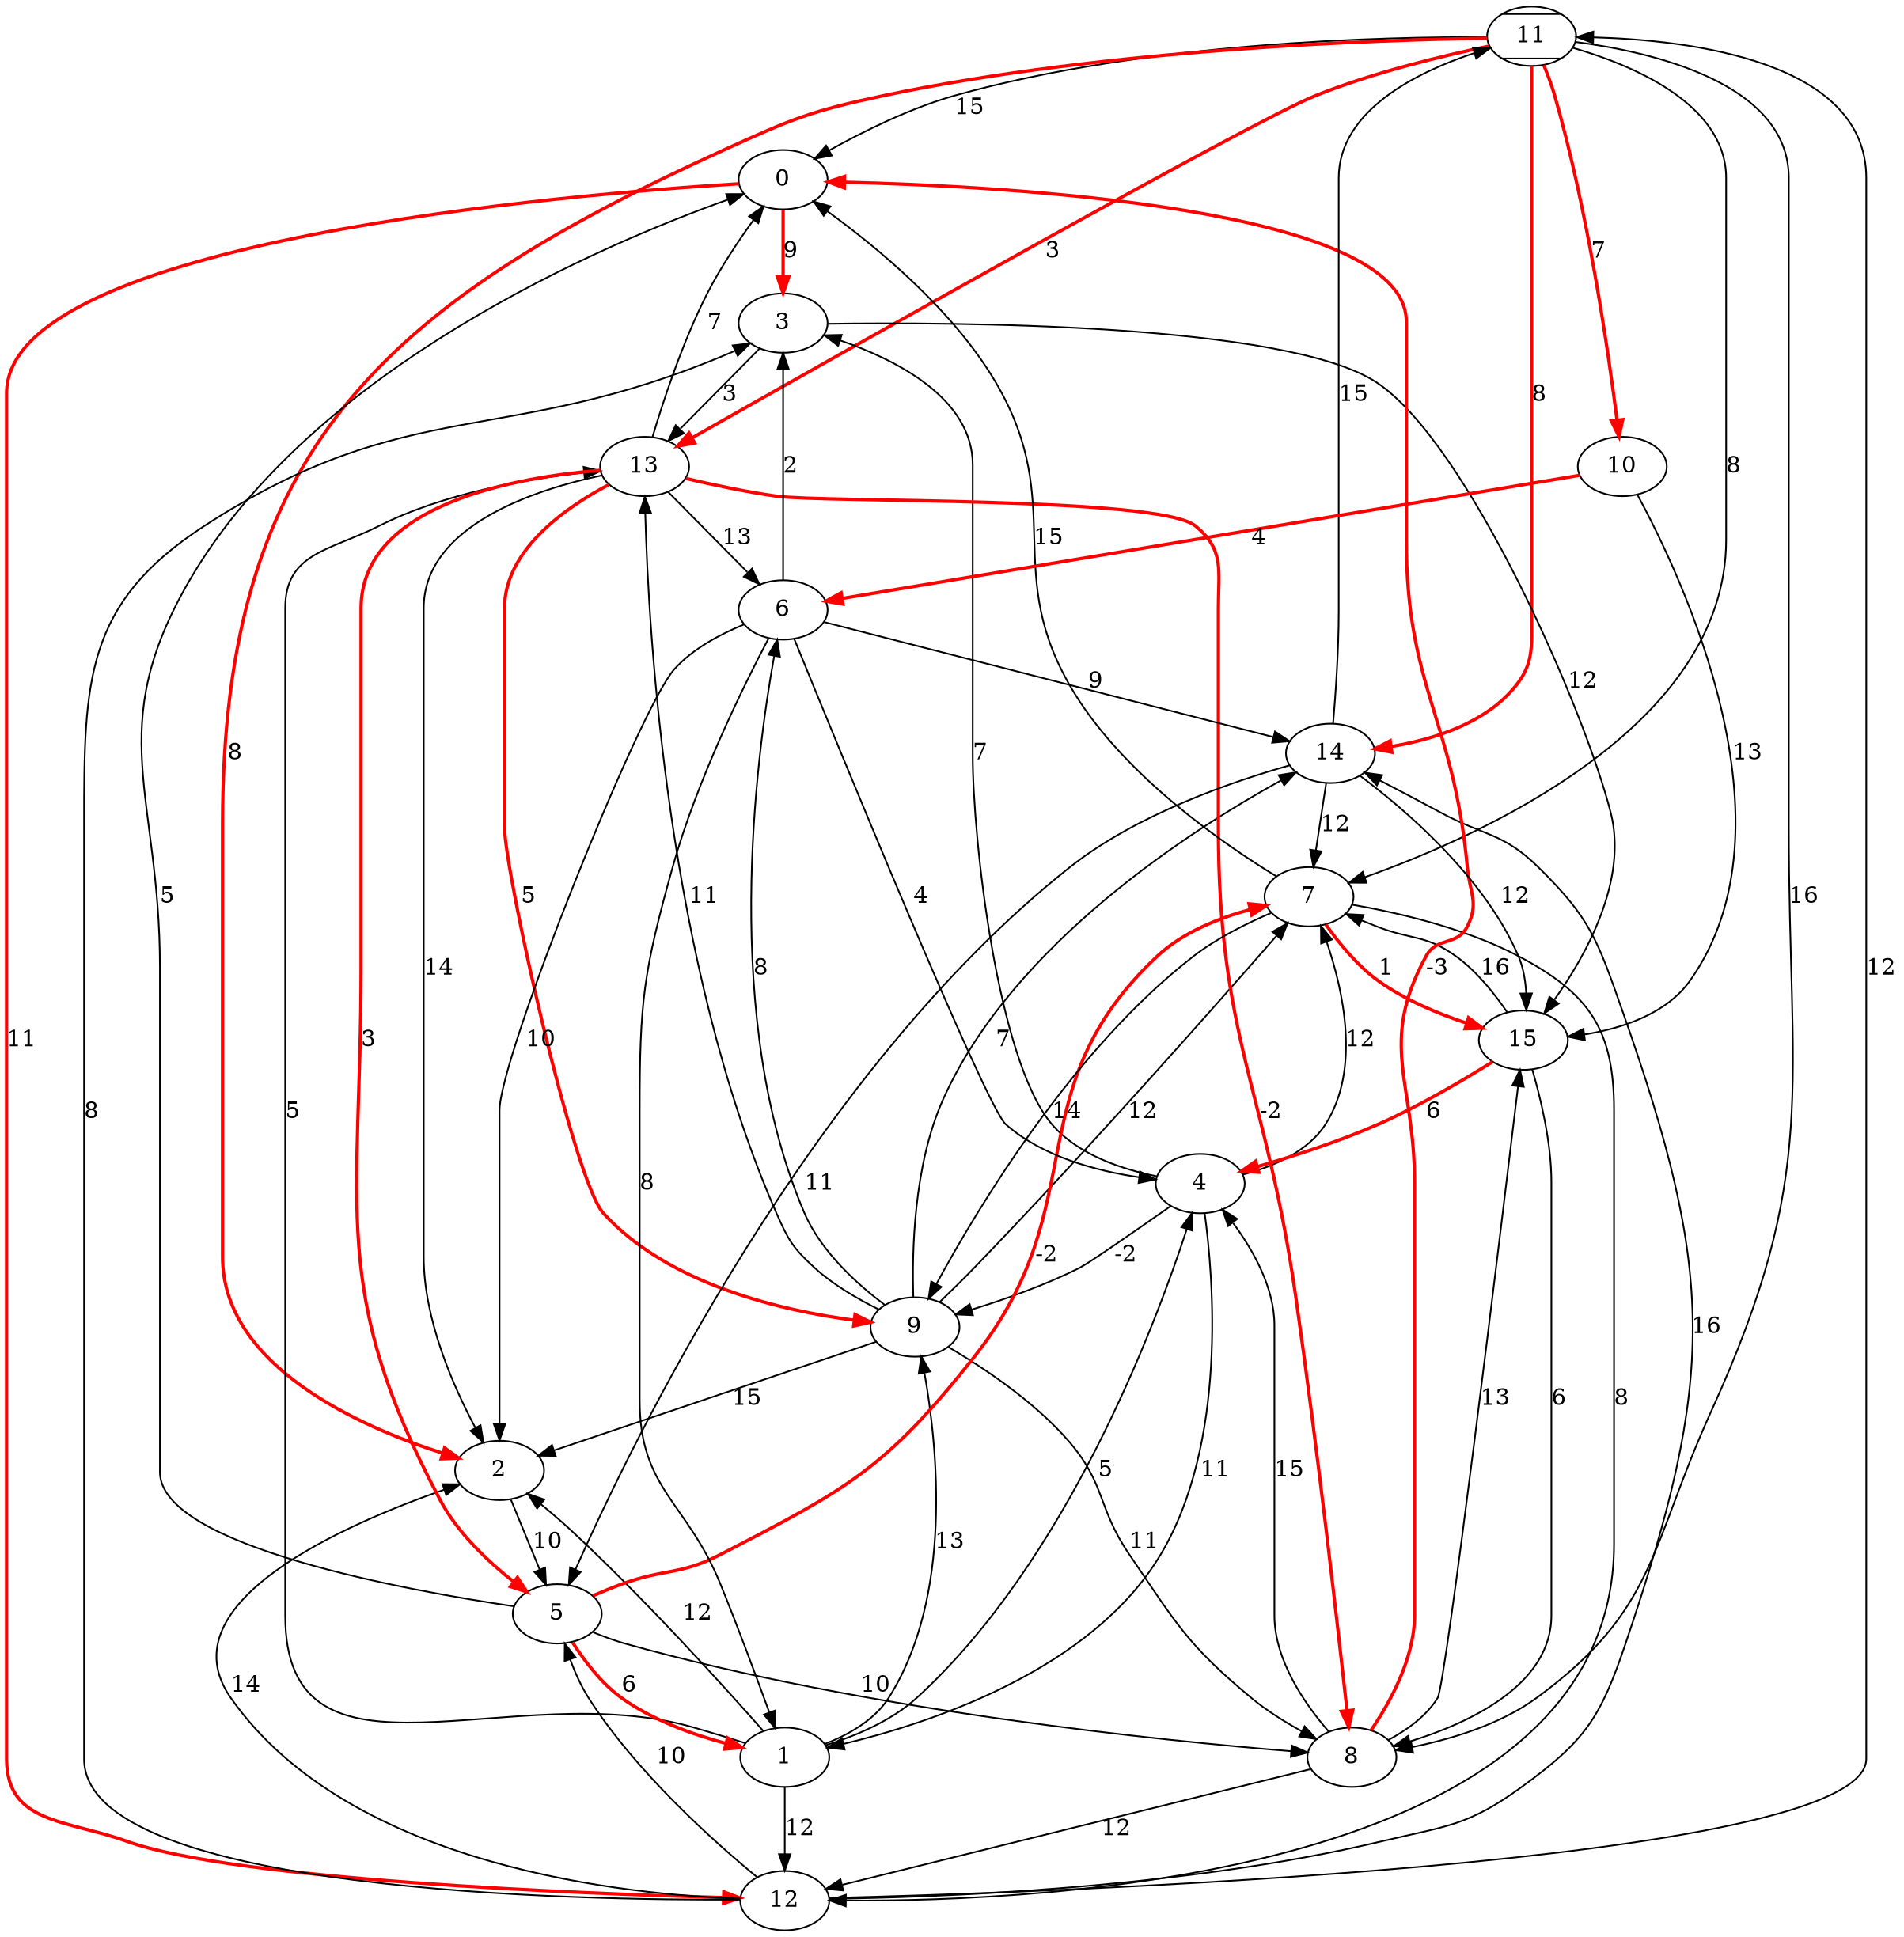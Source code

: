 digraph G {
    11[style = diagonals];
    0 -> 3 [label = 9] [style = bold][color = red];
    0 -> 12 [label = 11] [style = bold][color = red];
    1 -> 2 [label = 12];
    1 -> 4 [label = 5];
    1 -> 9 [label = 13];
    1 -> 12 [label = 12];
    1 -> 13 [label = 5];
    2 -> 5 [label = 10];
    3 -> 13 [label = 3];
    3 -> 15 [label = 12];
    4 -> 1 [label = 11];
    4 -> 3 [label = 7];
    4 -> 7 [label = 12];
    4 -> 9 [label = -2];
    5 -> 0 [label = 5];
    5 -> 1 [label = 6] [style = bold][color = red];
    5 -> 7 [label = -2] [style = bold][color = red];
    5 -> 8 [label = 10];
    6 -> 1 [label = 8];
    6 -> 2 [label = 10];
    6 -> 3 [label = 2];
    6 -> 4 [label = 4];
    6 -> 14 [label = 9];
    7 -> 0 [label = 15];
    7 -> 9 [label = 14];
    7 -> 12 [label = 8];
    7 -> 15 [label = 1] [style = bold][color = red];
    8 -> 0 [label = -3] [style = bold][color = red];
    8 -> 4 [label = 15];
    8 -> 12 [label = 12];
    8 -> 15 [label = 13];
    9 -> 2 [label = 15];
    9 -> 6 [label = 8];
    9 -> 7 [label = 12];
    9 -> 8 [label = 11];
    9 -> 13 [label = 11];
    9 -> 14 [label = 7];
    10 -> 6 [label = 4] [style = bold][color = red];
    10 -> 15 [label = 13];
    11 -> 0 [label = 15];
    11 -> 2 [label = 8] [style = bold][color = red];
    11 -> 7 [label = 8];
    11 -> 8 [label = 16];
    11 -> 10 [label = 7] [style = bold][color = red];
    11 -> 13 [label = 3] [style = bold][color = red];
    11 -> 14 [label = 8] [style = bold][color = red];
    12 -> 2 [label = 14];
    12 -> 3 [label = 8];
    12 -> 5 [label = 10];
    12 -> 11 [label = 12];
    12 -> 14 [label = 16];
    13 -> 0 [label = 7];
    13 -> 2 [label = 14];
    13 -> 5 [label = 3] [style = bold][color = red];
    13 -> 6 [label = 13];
    13 -> 8 [label = -2] [style = bold][color = red];
    13 -> 9 [label = 5] [style = bold][color = red];
    14 -> 5 [label = 11];
    14 -> 7 [label = 12];
    14 -> 11 [label = 15];
    14 -> 15 [label = 12];
    15 -> 4 [label = 6] [style = bold][color = red];
    15 -> 7 [label = 16];
    15 -> 8 [label = 6];
}